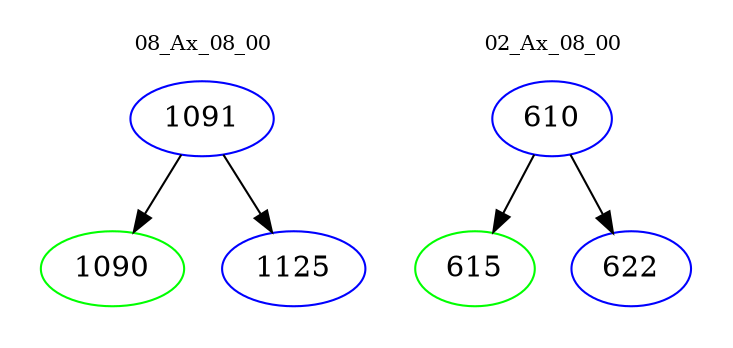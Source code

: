 digraph{
subgraph cluster_0 {
color = white
label = "08_Ax_08_00";
fontsize=10;
T0_1091 [label="1091", color="blue"]
T0_1091 -> T0_1090 [color="black"]
T0_1090 [label="1090", color="green"]
T0_1091 -> T0_1125 [color="black"]
T0_1125 [label="1125", color="blue"]
}
subgraph cluster_1 {
color = white
label = "02_Ax_08_00";
fontsize=10;
T1_610 [label="610", color="blue"]
T1_610 -> T1_615 [color="black"]
T1_615 [label="615", color="green"]
T1_610 -> T1_622 [color="black"]
T1_622 [label="622", color="blue"]
}
}

